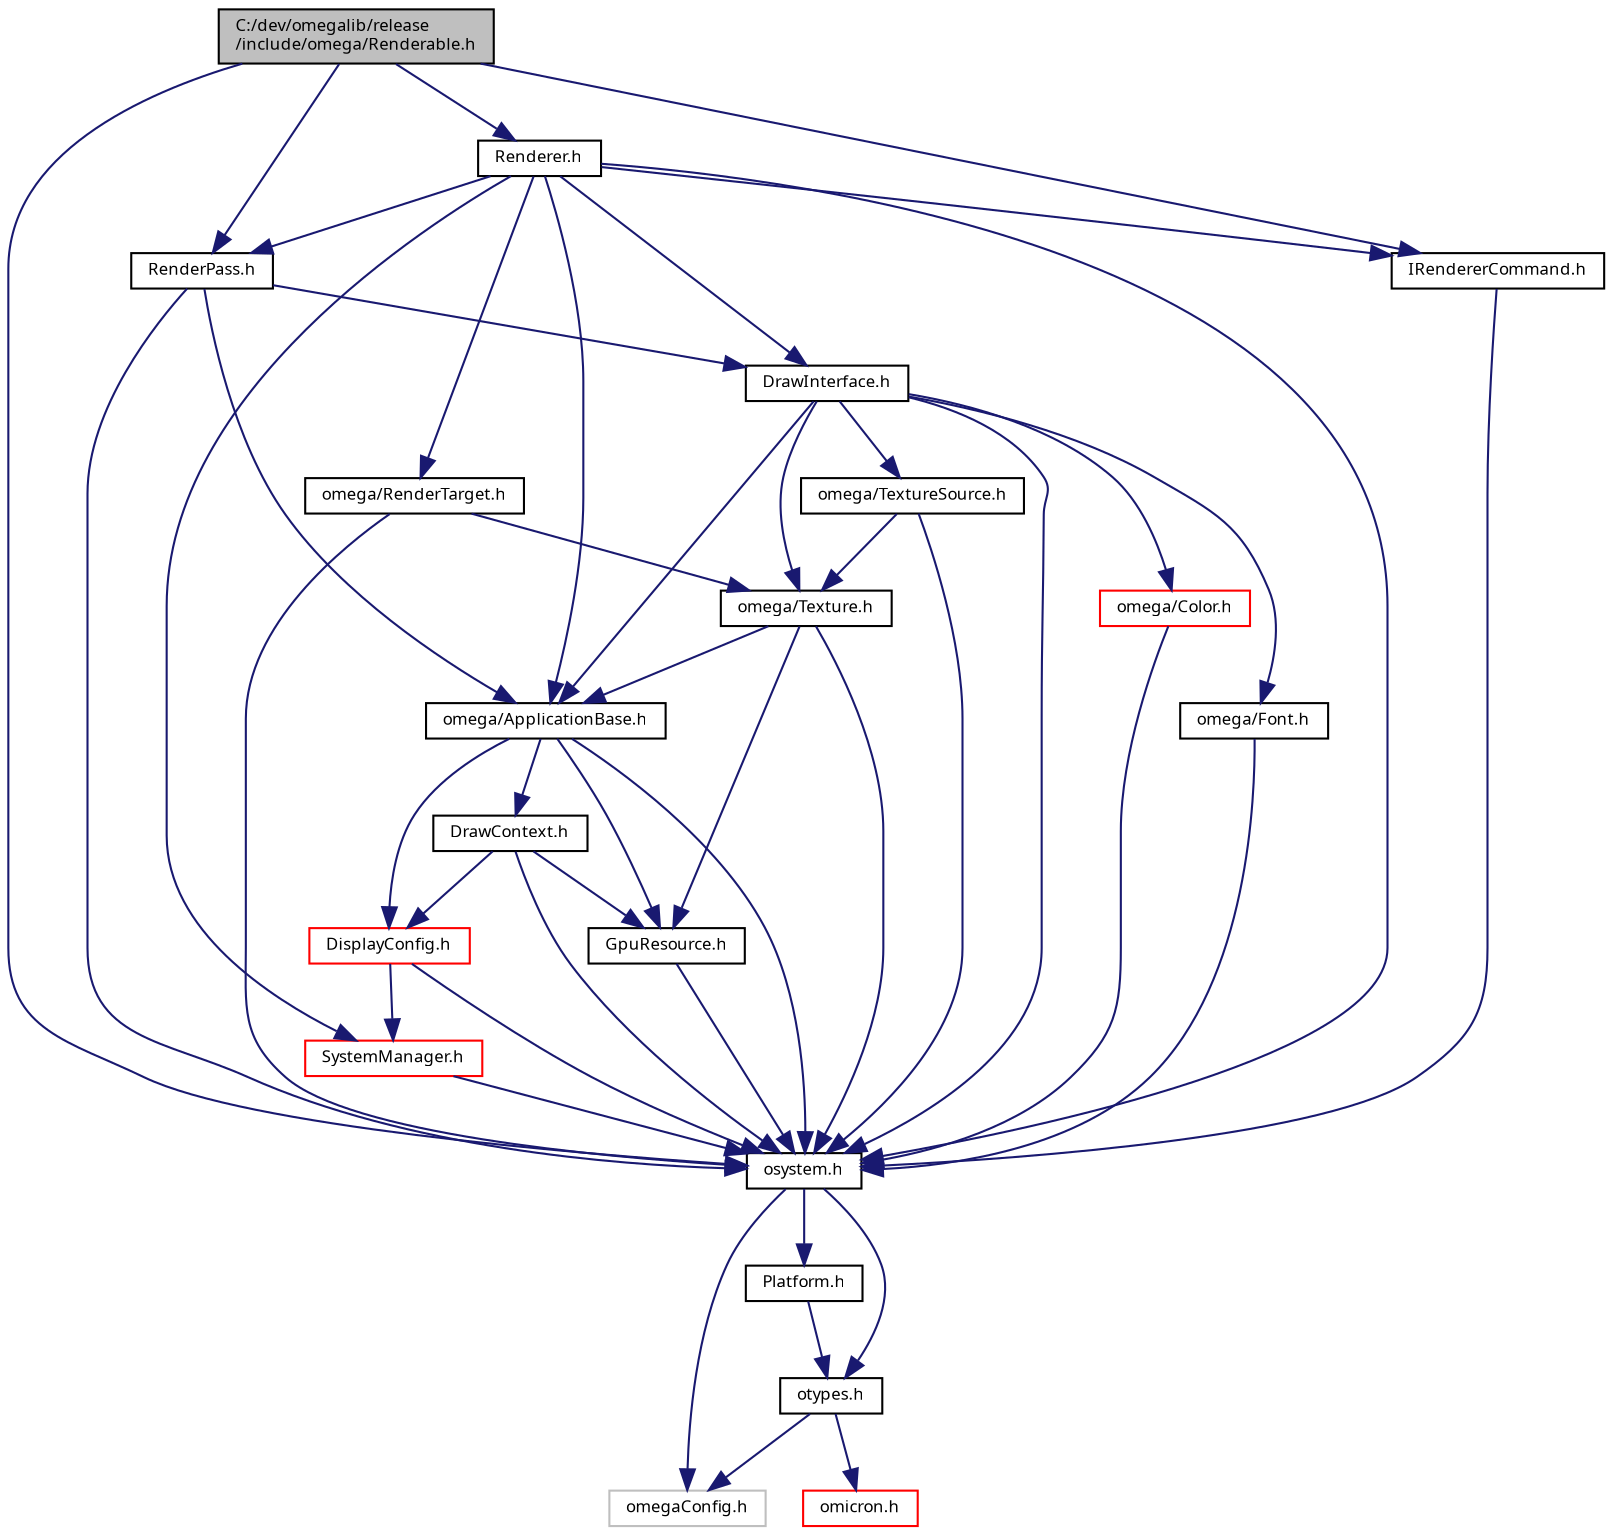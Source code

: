 digraph "C:/dev/omegalib/release/include/omega/Renderable.h"
{
  bgcolor="transparent";
  edge [fontname="FreeSans.ttf",fontsize="8",labelfontname="FreeSans.ttf",labelfontsize="8"];
  node [fontname="FreeSans.ttf",fontsize="8",shape=record];
  Node1 [label="C:/dev/omegalib/release\l/include/omega/Renderable.h",height=0.2,width=0.4,color="black", fillcolor="grey75", style="filled", fontcolor="black"];
  Node1 -> Node2 [color="midnightblue",fontsize="8",style="solid",fontname="FreeSans.ttf"];
  Node2 [label="osystem.h",height=0.2,width=0.4,color="black",URL="$include_2omega_2osystem_8h.html"];
  Node2 -> Node3 [color="midnightblue",fontsize="8",style="solid",fontname="FreeSans.ttf"];
  Node3 [label="omegaConfig.h",height=0.2,width=0.4,color="grey75"];
  Node2 -> Node4 [color="midnightblue",fontsize="8",style="solid",fontname="FreeSans.ttf"];
  Node4 [label="otypes.h",height=0.2,width=0.4,color="black",URL="$include_2omega_2otypes_8h.html"];
  Node4 -> Node3 [color="midnightblue",fontsize="8",style="solid",fontname="FreeSans.ttf"];
  Node4 -> Node5 [color="midnightblue",fontsize="8",style="solid",fontname="FreeSans.ttf"];
  Node5 [label="omicron.h",height=0.2,width=0.4,color="red",URL="$omicron_8h.html"];
  Node2 -> Node6 [color="midnightblue",fontsize="8",style="solid",fontname="FreeSans.ttf"];
  Node6 [label="Platform.h",height=0.2,width=0.4,color="black",URL="$_platform_8h.html"];
  Node6 -> Node4 [color="midnightblue",fontsize="8",style="solid",fontname="FreeSans.ttf"];
  Node1 -> Node7 [color="midnightblue",fontsize="8",style="solid",fontname="FreeSans.ttf"];
  Node7 [label="RenderPass.h",height=0.2,width=0.4,color="black",URL="$_render_pass_8h.html"];
  Node7 -> Node2 [color="midnightblue",fontsize="8",style="solid",fontname="FreeSans.ttf"];
  Node7 -> Node8 [color="midnightblue",fontsize="8",style="solid",fontname="FreeSans.ttf"];
  Node8 [label="omega/ApplicationBase.h",height=0.2,width=0.4,color="black",URL="$_application_base_8h.html"];
  Node8 -> Node2 [color="midnightblue",fontsize="8",style="solid",fontname="FreeSans.ttf"];
  Node8 -> Node9 [color="midnightblue",fontsize="8",style="solid",fontname="FreeSans.ttf"];
  Node9 [label="DisplayConfig.h",height=0.2,width=0.4,color="red",URL="$_display_config_8h.html"];
  Node9 -> Node2 [color="midnightblue",fontsize="8",style="solid",fontname="FreeSans.ttf"];
  Node9 -> Node10 [color="midnightblue",fontsize="8",style="solid",fontname="FreeSans.ttf"];
  Node10 [label="SystemManager.h",height=0.2,width=0.4,color="red",URL="$_system_manager_8h.html"];
  Node10 -> Node2 [color="midnightblue",fontsize="8",style="solid",fontname="FreeSans.ttf"];
  Node8 -> Node11 [color="midnightblue",fontsize="8",style="solid",fontname="FreeSans.ttf"];
  Node11 [label="GpuResource.h",height=0.2,width=0.4,color="black",URL="$_gpu_resource_8h.html"];
  Node11 -> Node2 [color="midnightblue",fontsize="8",style="solid",fontname="FreeSans.ttf"];
  Node8 -> Node12 [color="midnightblue",fontsize="8",style="solid",fontname="FreeSans.ttf"];
  Node12 [label="DrawContext.h",height=0.2,width=0.4,color="black",URL="$include_2omega_2_draw_context_8h.html"];
  Node12 -> Node2 [color="midnightblue",fontsize="8",style="solid",fontname="FreeSans.ttf"];
  Node12 -> Node9 [color="midnightblue",fontsize="8",style="solid",fontname="FreeSans.ttf"];
  Node12 -> Node11 [color="midnightblue",fontsize="8",style="solid",fontname="FreeSans.ttf"];
  Node7 -> Node13 [color="midnightblue",fontsize="8",style="solid",fontname="FreeSans.ttf"];
  Node13 [label="DrawInterface.h",height=0.2,width=0.4,color="black",URL="$_draw_interface_8h.html"];
  Node13 -> Node2 [color="midnightblue",fontsize="8",style="solid",fontname="FreeSans.ttf"];
  Node13 -> Node14 [color="midnightblue",fontsize="8",style="solid",fontname="FreeSans.ttf"];
  Node14 [label="omega/Color.h",height=0.2,width=0.4,color="red",URL="$_color_8h.html"];
  Node14 -> Node2 [color="midnightblue",fontsize="8",style="solid",fontname="FreeSans.ttf"];
  Node13 -> Node15 [color="midnightblue",fontsize="8",style="solid",fontname="FreeSans.ttf"];
  Node15 [label="omega/Font.h",height=0.2,width=0.4,color="black",URL="$_font_8h.html"];
  Node15 -> Node2 [color="midnightblue",fontsize="8",style="solid",fontname="FreeSans.ttf"];
  Node13 -> Node8 [color="midnightblue",fontsize="8",style="solid",fontname="FreeSans.ttf"];
  Node13 -> Node16 [color="midnightblue",fontsize="8",style="solid",fontname="FreeSans.ttf"];
  Node16 [label="omega/Texture.h",height=0.2,width=0.4,color="black",URL="$_texture_8h.html"];
  Node16 -> Node2 [color="midnightblue",fontsize="8",style="solid",fontname="FreeSans.ttf"];
  Node16 -> Node8 [color="midnightblue",fontsize="8",style="solid",fontname="FreeSans.ttf"];
  Node16 -> Node11 [color="midnightblue",fontsize="8",style="solid",fontname="FreeSans.ttf"];
  Node13 -> Node17 [color="midnightblue",fontsize="8",style="solid",fontname="FreeSans.ttf"];
  Node17 [label="omega/TextureSource.h",height=0.2,width=0.4,color="black",URL="$_texture_source_8h.html"];
  Node17 -> Node2 [color="midnightblue",fontsize="8",style="solid",fontname="FreeSans.ttf"];
  Node17 -> Node16 [color="midnightblue",fontsize="8",style="solid",fontname="FreeSans.ttf"];
  Node1 -> Node18 [color="midnightblue",fontsize="8",style="solid",fontname="FreeSans.ttf"];
  Node18 [label="IRendererCommand.h",height=0.2,width=0.4,color="black",URL="$_i_renderer_command_8h.html"];
  Node18 -> Node2 [color="midnightblue",fontsize="8",style="solid",fontname="FreeSans.ttf"];
  Node1 -> Node19 [color="midnightblue",fontsize="8",style="solid",fontname="FreeSans.ttf"];
  Node19 [label="Renderer.h",height=0.2,width=0.4,color="black",URL="$_renderer_8h.html"];
  Node19 -> Node2 [color="midnightblue",fontsize="8",style="solid",fontname="FreeSans.ttf"];
  Node19 -> Node18 [color="midnightblue",fontsize="8",style="solid",fontname="FreeSans.ttf"];
  Node19 -> Node13 [color="midnightblue",fontsize="8",style="solid",fontname="FreeSans.ttf"];
  Node19 -> Node7 [color="midnightblue",fontsize="8",style="solid",fontname="FreeSans.ttf"];
  Node19 -> Node8 [color="midnightblue",fontsize="8",style="solid",fontname="FreeSans.ttf"];
  Node19 -> Node10 [color="midnightblue",fontsize="8",style="solid",fontname="FreeSans.ttf"];
  Node19 -> Node20 [color="midnightblue",fontsize="8",style="solid",fontname="FreeSans.ttf"];
  Node20 [label="omega/RenderTarget.h",height=0.2,width=0.4,color="black",URL="$_render_target_8h.html"];
  Node20 -> Node2 [color="midnightblue",fontsize="8",style="solid",fontname="FreeSans.ttf"];
  Node20 -> Node16 [color="midnightblue",fontsize="8",style="solid",fontname="FreeSans.ttf"];
}
